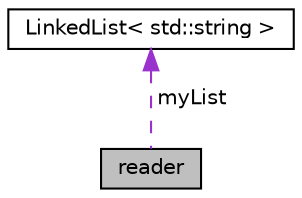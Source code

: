 digraph "reader"
{
 // LATEX_PDF_SIZE
  edge [fontname="Helvetica",fontsize="10",labelfontname="Helvetica",labelfontsize="10"];
  node [fontname="Helvetica",fontsize="10",shape=record];
  Node1 [label="reader",height=0.2,width=0.4,color="black", fillcolor="grey75", style="filled", fontcolor="black",tooltip=" "];
  Node2 -> Node1 [dir="back",color="darkorchid3",fontsize="10",style="dashed",label=" myList" ,fontname="Helvetica"];
  Node2 [label="LinkedList\< std::string \>",height=0.2,width=0.4,color="black", fillcolor="white", style="filled",URL="$class_linked_list.html",tooltip=" "];
}
